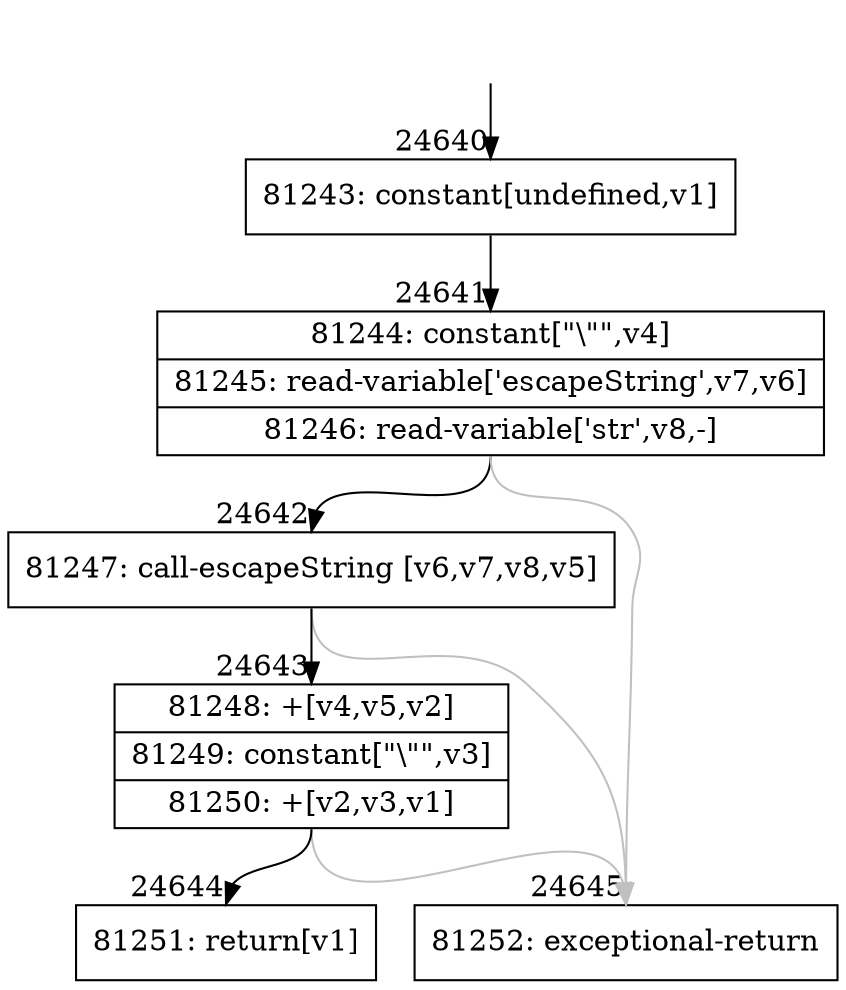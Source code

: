 digraph {
rankdir="TD"
BB_entry2159[shape=none,label=""];
BB_entry2159 -> BB24640 [tailport=s, headport=n, headlabel="    24640"]
BB24640 [shape=record label="{81243: constant[undefined,v1]}" ] 
BB24640 -> BB24641 [tailport=s, headport=n, headlabel="      24641"]
BB24641 [shape=record label="{81244: constant[\"\\\"\",v4]|81245: read-variable['escapeString',v7,v6]|81246: read-variable['str',v8,-]}" ] 
BB24641 -> BB24642 [tailport=s, headport=n, headlabel="      24642"]
BB24641 -> BB24645 [tailport=s, headport=n, color=gray, headlabel="      24645"]
BB24642 [shape=record label="{81247: call-escapeString [v6,v7,v8,v5]}" ] 
BB24642 -> BB24643 [tailport=s, headport=n, headlabel="      24643"]
BB24642 -> BB24645 [tailport=s, headport=n, color=gray]
BB24643 [shape=record label="{81248: +[v4,v5,v2]|81249: constant[\"\\\"\",v3]|81250: +[v2,v3,v1]}" ] 
BB24643 -> BB24644 [tailport=s, headport=n, headlabel="      24644"]
BB24643 -> BB24645 [tailport=s, headport=n, color=gray]
BB24644 [shape=record label="{81251: return[v1]}" ] 
BB24645 [shape=record label="{81252: exceptional-return}" ] 
//#$~ 46145
}
